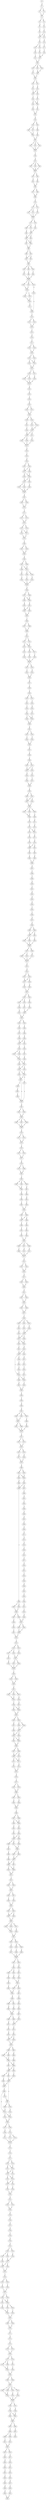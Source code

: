 strict digraph  {
	S0 -> S1 [ label = G ];
	S1 -> S2 [ label = C ];
	S1 -> S3 [ label = T ];
	S2 -> S4 [ label = C ];
	S3 -> S4 [ label = C ];
	S4 -> S5 [ label = C ];
	S4 -> S6 [ label = G ];
	S5 -> S7 [ label = G ];
	S6 -> S8 [ label = T ];
	S7 -> S9 [ label = C ];
	S8 -> S10 [ label = T ];
	S9 -> S11 [ label = G ];
	S10 -> S12 [ label = A ];
	S10 -> S11 [ label = G ];
	S11 -> S13 [ label = C ];
	S12 -> S14 [ label = G ];
	S13 -> S15 [ label = C ];
	S13 -> S16 [ label = A ];
	S14 -> S17 [ label = T ];
	S15 -> S18 [ label = G ];
	S16 -> S19 [ label = A ];
	S17 -> S20 [ label = T ];
	S18 -> S21 [ label = C ];
	S19 -> S22 [ label = A ];
	S20 -> S22 [ label = A ];
	S21 -> S23 [ label = T ];
	S22 -> S23 [ label = T ];
	S23 -> S24 [ label = C ];
	S23 -> S25 [ label = A ];
	S23 -> S26 [ label = G ];
	S24 -> S27 [ label = G ];
	S25 -> S28 [ label = A ];
	S26 -> S28 [ label = A ];
	S27 -> S29 [ label = A ];
	S28 -> S29 [ label = A ];
	S29 -> S30 [ label = C ];
	S29 -> S31 [ label = T ];
	S30 -> S32 [ label = A ];
	S31 -> S33 [ label = G ];
	S32 -> S34 [ label = G ];
	S33 -> S35 [ label = C ];
	S33 -> S34 [ label = G ];
	S34 -> S36 [ label = C ];
	S35 -> S37 [ label = T ];
	S36 -> S38 [ label = G ];
	S36 -> S39 [ label = C ];
	S37 -> S39 [ label = C ];
	S38 -> S40 [ label = C ];
	S39 -> S41 [ label = A ];
	S40 -> S42 [ label = C ];
	S41 -> S42 [ label = C ];
	S42 -> S43 [ label = A ];
	S43 -> S44 [ label = C ];
	S43 -> S45 [ label = G ];
	S44 -> S46 [ label = G ];
	S44 -> S47 [ label = C ];
	S45 -> S48 [ label = T ];
	S46 -> S49 [ label = C ];
	S47 -> S49 [ label = C ];
	S48 -> S50 [ label = T ];
	S49 -> S51 [ label = C ];
	S50 -> S51 [ label = C ];
	S51 -> S52 [ label = G ];
	S51 -> S53 [ label = T ];
	S51 -> S54 [ label = C ];
	S52 -> S55 [ label = C ];
	S53 -> S55 [ label = C ];
	S54 -> S55 [ label = C ];
	S55 -> S56 [ label = T ];
	S56 -> S57 [ label = G ];
	S57 -> S58 [ label = G ];
	S57 -> S59 [ label = A ];
	S57 -> S60 [ label = C ];
	S58 -> S61 [ label = A ];
	S59 -> S61 [ label = A ];
	S60 -> S61 [ label = A ];
	S61 -> S62 [ label = C ];
	S61 -> S63 [ label = G ];
	S62 -> S64 [ label = G ];
	S63 -> S65 [ label = A ];
	S64 -> S66 [ label = G ];
	S65 -> S66 [ label = G ];
	S66 -> S67 [ label = C ];
	S66 -> S68 [ label = A ];
	S67 -> S69 [ label = A ];
	S68 -> S69 [ label = A ];
	S69 -> S70 [ label = T ];
	S70 -> S71 [ label = C ];
	S70 -> S72 [ label = T ];
	S71 -> S73 [ label = G ];
	S71 -> S74 [ label = C ];
	S72 -> S75 [ label = T ];
	S73 -> S76 [ label = T ];
	S74 -> S76 [ label = T ];
	S75 -> S76 [ label = T ];
	S76 -> S77 [ label = G ];
	S76 -> S78 [ label = C ];
	S77 -> S79 [ label = G ];
	S77 -> S80 [ label = A ];
	S78 -> S81 [ label = T ];
	S79 -> S82 [ label = C ];
	S80 -> S83 [ label = A ];
	S81 -> S82 [ label = C ];
	S82 -> S84 [ label = G ];
	S82 -> S85 [ label = T ];
	S83 -> S85 [ label = T ];
	S84 -> S86 [ label = G ];
	S85 -> S87 [ label = T ];
	S85 -> S86 [ label = G ];
	S86 -> S88 [ label = C ];
	S87 -> S88 [ label = C ];
	S88 -> S89 [ label = G ];
	S88 -> S90 [ label = T ];
	S89 -> S91 [ label = C ];
	S90 -> S91 [ label = C ];
	S90 -> S92 [ label = A ];
	S91 -> S93 [ label = T ];
	S92 -> S93 [ label = T ];
	S93 -> S94 [ label = G ];
	S93 -> S95 [ label = T ];
	S93 -> S96 [ label = C ];
	S94 -> S97 [ label = A ];
	S95 -> S98 [ label = C ];
	S96 -> S99 [ label = T ];
	S97 -> S100 [ label = C ];
	S98 -> S100 [ label = C ];
	S99 -> S100 [ label = C ];
	S100 -> S101 [ label = G ];
	S100 -> S102 [ label = C ];
	S100 -> S103 [ label = T ];
	S101 -> S104 [ label = G ];
	S102 -> S105 [ label = A ];
	S103 -> S104 [ label = G ];
	S104 -> S106 [ label = G ];
	S104 -> S107 [ label = A ];
	S105 -> S108 [ label = A ];
	S106 -> S109 [ label = G ];
	S107 -> S109 [ label = G ];
	S108 -> S110 [ label = C ];
	S109 -> S111 [ label = G ];
	S110 -> S112 [ label = G ];
	S110 -> S113 [ label = A ];
	S111 -> S108 [ label = A ];
	S112 -> S114 [ label = T ];
	S113 -> S114 [ label = T ];
	S114 -> S115 [ label = C ];
	S115 -> S116 [ label = A ];
	S116 -> S117 [ label = C ];
	S117 -> S118 [ label = C ];
	S117 -> S119 [ label = G ];
	S118 -> S120 [ label = T ];
	S119 -> S120 [ label = T ];
	S120 -> S121 [ label = A ];
	S120 -> S122 [ label = T ];
	S121 -> S123 [ label = C ];
	S121 -> S124 [ label = T ];
	S122 -> S123 [ label = C ];
	S123 -> S125 [ label = A ];
	S124 -> S125 [ label = A ];
	S125 -> S126 [ label = C ];
	S125 -> S127 [ label = T ];
	S126 -> S128 [ label = C ];
	S126 -> S129 [ label = T ];
	S127 -> S130 [ label = G ];
	S128 -> S131 [ label = G ];
	S129 -> S131 [ label = G ];
	S130 -> S131 [ label = G ];
	S131 -> S132 [ label = G ];
	S132 -> S133 [ label = C ];
	S133 -> S134 [ label = T ];
	S134 -> S135 [ label = G ];
	S135 -> S136 [ label = C ];
	S135 -> S137 [ label = T ];
	S136 -> S138 [ label = G ];
	S137 -> S138 [ label = G ];
	S138 -> S139 [ label = G ];
	S138 -> S140 [ label = C ];
	S139 -> S141 [ label = C ];
	S140 -> S142 [ label = A ];
	S140 -> S143 [ label = G ];
	S141 -> S144 [ label = C ];
	S142 -> S145 [ label = A ];
	S143 -> S145 [ label = A ];
	S144 -> S146 [ label = G ];
	S145 -> S147 [ label = A ];
	S145 -> S146 [ label = G ];
	S146 -> S148 [ label = C ];
	S146 -> S149 [ label = A ];
	S147 -> S150 [ label = G ];
	S148 -> S151 [ label = T ];
	S149 -> S151 [ label = T ];
	S150 -> S151 [ label = T ];
	S151 -> S152 [ label = G ];
	S152 -> S153 [ label = T ];
	S153 -> S154 [ label = G ];
	S154 -> S155 [ label = C ];
	S154 -> S156 [ label = G ];
	S155 -> S157 [ label = C ];
	S156 -> S158 [ label = A ];
	S156 -> S157 [ label = C ];
	S157 -> S159 [ label = G ];
	S157 -> S160 [ label = T ];
	S158 -> S160 [ label = T ];
	S159 -> S161 [ label = C ];
	S160 -> S162 [ label = T ];
	S160 -> S161 [ label = C ];
	S161 -> S163 [ label = C ];
	S161 -> S164 [ label = T ];
	S162 -> S165 [ label = G ];
	S163 -> S166 [ label = G ];
	S164 -> S166 [ label = G ];
	S165 -> S166 [ label = G ];
	S166 -> S167 [ label = A ];
	S167 -> S168 [ label = G ];
	S167 -> S169 [ label = A ];
	S168 -> S170 [ label = C ];
	S169 -> S170 [ label = C ];
	S170 -> S171 [ label = T ];
	S171 -> S172 [ label = G ];
	S171 -> S173 [ label = A ];
	S172 -> S174 [ label = G ];
	S173 -> S174 [ label = G ];
	S174 -> S175 [ label = A ];
	S174 -> S176 [ label = G ];
	S175 -> S177 [ label = C ];
	S175 -> S178 [ label = A ];
	S176 -> S177 [ label = C ];
	S177 -> S179 [ label = A ];
	S178 -> S179 [ label = A ];
	S179 -> S180 [ label = C ];
	S180 -> S181 [ label = G ];
	S180 -> S182 [ label = A ];
	S181 -> S183 [ label = G ];
	S182 -> S183 [ label = G ];
	S183 -> S184 [ label = A ];
	S184 -> S185 [ label = C ];
	S184 -> S186 [ label = T ];
	S185 -> S187 [ label = G ];
	S185 -> S188 [ label = A ];
	S186 -> S187 [ label = G ];
	S187 -> S189 [ label = C ];
	S187 -> S190 [ label = A ];
	S188 -> S191 [ label = G ];
	S189 -> S192 [ label = T ];
	S190 -> S193 [ label = G ];
	S191 -> S194 [ label = A ];
	S192 -> S195 [ label = A ];
	S193 -> S195 [ label = A ];
	S194 -> S195 [ label = A ];
	S195 -> S196 [ label = A ];
	S196 -> S197 [ label = C ];
	S196 -> S198 [ label = T ];
	S197 -> S199 [ label = G ];
	S197 -> S200 [ label = A ];
	S198 -> S199 [ label = G ];
	S199 -> S201 [ label = G ];
	S200 -> S202 [ label = A ];
	S201 -> S203 [ label = C ];
	S201 -> S204 [ label = G ];
	S202 -> S204 [ label = G ];
	S203 -> S205 [ label = A ];
	S204 -> S205 [ label = A ];
	S205 -> S206 [ label = T ];
	S206 -> S207 [ label = C ];
	S206 -> S208 [ label = T ];
	S207 -> S209 [ label = T ];
	S208 -> S209 [ label = T ];
	S209 -> S210 [ label = A ];
	S210 -> S211 [ label = C ];
	S210 -> S212 [ label = T ];
	S211 -> S213 [ label = C ];
	S211 -> S214 [ label = A ];
	S212 -> S214 [ label = A ];
	S213 -> S215 [ label = T ];
	S214 -> S216 [ label = A ];
	S214 -> S217 [ label = G ];
	S215 -> S218 [ label = C ];
	S216 -> S219 [ label = A ];
	S217 -> S220 [ label = T ];
	S218 -> S221 [ label = C ];
	S219 -> S221 [ label = C ];
	S220 -> S221 [ label = C ];
	S221 -> S222 [ label = C ];
	S221 -> S223 [ label = A ];
	S222 -> S224 [ label = C ];
	S223 -> S225 [ label = G ];
	S224 -> S226 [ label = T ];
	S225 -> S226 [ label = T ];
	S226 -> S227 [ label = G ];
	S227 -> S228 [ label = T ];
	S228 -> S229 [ label = T ];
	S229 -> S230 [ label = A ];
	S229 -> S231 [ label = T ];
	S230 -> S232 [ label = C ];
	S231 -> S233 [ label = T ];
	S232 -> S234 [ label = C ];
	S233 -> S235 [ label = A ];
	S234 -> S236 [ label = C ];
	S235 -> S237 [ label = G ];
	S236 -> S238 [ label = T ];
	S236 -> S239 [ label = C ];
	S237 -> S239 [ label = C ];
	S238 -> S240 [ label = T ];
	S239 -> S240 [ label = T ];
	S240 -> S241 [ label = G ];
	S241 -> S242 [ label = C ];
	S241 -> S243 [ label = T ];
	S242 -> S244 [ label = C ];
	S243 -> S245 [ label = T ];
	S244 -> S246 [ label = T ];
	S245 -> S246 [ label = T ];
	S246 -> S247 [ label = G ];
	S247 -> S248 [ label = C ];
	S248 -> S249 [ label = C ];
	S249 -> S250 [ label = T ];
	S249 -> S251 [ label = A ];
	S250 -> S252 [ label = C ];
	S251 -> S253 [ label = T ];
	S251 -> S252 [ label = C ];
	S252 -> S254 [ label = A ];
	S253 -> S255 [ label = G ];
	S254 -> S256 [ label = C ];
	S255 -> S257 [ label = T ];
	S256 -> S258 [ label = A ];
	S257 -> S258 [ label = A ];
	S258 -> S259 [ label = C ];
	S259 -> S260 [ label = C ];
	S259 -> S261 [ label = T ];
	S260 -> S262 [ label = G ];
	S261 -> S263 [ label = A ];
	S261 -> S262 [ label = G ];
	S262 -> S264 [ label = C ];
	S263 -> S264 [ label = C ];
	S264 -> S265 [ label = C ];
	S264 -> S266 [ label = A ];
	S264 -> S267 [ label = T ];
	S265 -> S268 [ label = G ];
	S266 -> S269 [ label = A ];
	S267 -> S268 [ label = G ];
	S268 -> S270 [ label = T ];
	S269 -> S271 [ label = A ];
	S270 -> S272 [ label = C ];
	S271 -> S273 [ label = G ];
	S272 -> S274 [ label = C ];
	S272 -> S275 [ label = A ];
	S273 -> S275 [ label = A ];
	S274 -> S276 [ label = G ];
	S275 -> S277 [ label = A ];
	S276 -> S278 [ label = C ];
	S277 -> S279 [ label = A ];
	S278 -> S280 [ label = C ];
	S279 -> S281 [ label = A ];
	S279 -> S280 [ label = C ];
	S280 -> S282 [ label = G ];
	S281 -> S283 [ label = T ];
	S282 -> S284 [ label = C ];
	S283 -> S285 [ label = A ];
	S284 -> S286 [ label = T ];
	S285 -> S286 [ label = T ];
	S286 -> S287 [ label = A ];
	S287 -> S288 [ label = C ];
	S288 -> S289 [ label = T ];
	S289 -> S290 [ label = A ];
	S290 -> S291 [ label = C ];
	S291 -> S292 [ label = A ];
	S292 -> S293 [ label = G ];
	S293 -> S294 [ label = G ];
	S294 -> S295 [ label = C ];
	S295 -> S296 [ label = C ];
	S296 -> S297 [ label = A ];
	S297 -> S298 [ label = G ];
	S298 -> S299 [ label = G ];
	S298 -> S300 [ label = C ];
	S299 -> S301 [ label = T ];
	S300 -> S301 [ label = T ];
	S300 -> S302 [ label = C ];
	S301 -> S303 [ label = G ];
	S301 -> S304 [ label = T ];
	S302 -> S305 [ label = C ];
	S303 -> S306 [ label = T ];
	S304 -> S306 [ label = T ];
	S305 -> S306 [ label = T ];
	S306 -> S307 [ label = G ];
	S306 -> S308 [ label = A ];
	S307 -> S309 [ label = C ];
	S307 -> S310 [ label = T ];
	S308 -> S311 [ label = A ];
	S309 -> S312 [ label = T ];
	S310 -> S312 [ label = T ];
	S311 -> S312 [ label = T ];
	S312 -> S313 [ label = G ];
	S313 -> S314 [ label = A ];
	S314 -> S315 [ label = G ];
	S314 -> S316 [ label = C ];
	S315 -> S317 [ label = A ];
	S316 -> S318 [ label = C ];
	S316 -> S317 [ label = A ];
	S317 -> S319 [ label = G ];
	S318 -> S320 [ label = A ];
	S319 -> S321 [ label = T ];
	S320 -> S321 [ label = T ];
	S321 -> S322 [ label = G ];
	S321 -> S323 [ label = A ];
	S322 -> S324 [ label = T ];
	S322 -> S325 [ label = A ];
	S323 -> S326 [ label = G ];
	S324 -> S327 [ label = G ];
	S325 -> S328 [ label = A ];
	S326 -> S329 [ label = C ];
	S327 -> S330 [ label = T ];
	S328 -> S331 [ label = G ];
	S329 -> S330 [ label = T ];
	S330 -> S332 [ label = G ];
	S331 -> S332 [ label = G ];
	S332 -> S333 [ label = G ];
	S332 -> S334 [ label = A ];
	S333 -> S335 [ label = G ];
	S334 -> S336 [ label = T ];
	S335 -> S337 [ label = C ];
	S336 -> S338 [ label = G ];
	S337 -> S339 [ label = A ];
	S338 -> S340 [ label = G ];
	S339 -> S341 [ label = G ];
	S340 -> S342 [ label = A ];
	S340 -> S341 [ label = G ];
	S341 -> S343 [ label = G ];
	S342 -> S344 [ label = C ];
	S343 -> S345 [ label = G ];
	S343 -> S346 [ label = A ];
	S344 -> S347 [ label = T ];
	S345 -> S348 [ label = C ];
	S346 -> S348 [ label = C ];
	S347 -> S349 [ label = A ];
	S348 -> S350 [ label = A ];
	S348 -> S351 [ label = T ];
	S349 -> S351 [ label = T ];
	S350 -> S352 [ label = G ];
	S351 -> S353 [ label = C ];
	S351 -> S352 [ label = G ];
	S352 -> S354 [ label = C ];
	S352 -> S355 [ label = T ];
	S353 -> S355 [ label = T ];
	S354 -> S356 [ label = A ];
	S355 -> S356 [ label = A ];
	S355 -> S357 [ label = G ];
	S356 -> S358 [ label = G ];
	S356 -> S359 [ label = A ];
	S357 -> S359 [ label = A ];
	S358 -> S360 [ label = C ];
	S359 -> S361 [ label = G ];
	S360 -> S362 [ label = C ];
	S361 -> S363 [ label = G ];
	S361 -> S364 [ label = C ];
	S362 -> S359 [ label = A ];
	S363 -> S365 [ label = T ];
	S364 -> S365 [ label = T ];
	S365 -> S366 [ label = G ];
	S365 -> S367 [ label = C ];
	S365 -> S368 [ label = T ];
	S366 -> S369 [ label = T ];
	S367 -> S369 [ label = T ];
	S368 -> S369 [ label = T ];
	S369 -> S370 [ label = G ];
	S370 -> S371 [ label = T ];
	S370 -> S372 [ label = C ];
	S371 -> S373 [ label = G ];
	S372 -> S373 [ label = G ];
	S373 -> S374 [ label = T ];
	S374 -> S375 [ label = T ];
	S374 -> S376 [ label = C ];
	S375 -> S377 [ label = C ];
	S376 -> S377 [ label = C ];
	S377 -> S378 [ label = A ];
	S378 -> S379 [ label = G ];
	S378 -> S380 [ label = T ];
	S379 -> S381 [ label = G ];
	S380 -> S381 [ label = G ];
	S381 -> S382 [ label = T ];
	S382 -> S383 [ label = T ];
	S382 -> S384 [ label = A ];
	S382 -> S385 [ label = G ];
	S383 -> S386 [ label = C ];
	S384 -> S387 [ label = G ];
	S385 -> S386 [ label = C ];
	S386 -> S388 [ label = C ];
	S387 -> S389 [ label = G ];
	S388 -> S390 [ label = T ];
	S389 -> S391 [ label = A ];
	S390 -> S392 [ label = C ];
	S391 -> S393 [ label = T ];
	S392 -> S394 [ label = C ];
	S393 -> S394 [ label = C ];
	S394 -> S395 [ label = T ];
	S394 -> S396 [ label = A ];
	S395 -> S397 [ label = G ];
	S396 -> S398 [ label = A ];
	S396 -> S397 [ label = G ];
	S397 -> S399 [ label = T ];
	S398 -> S400 [ label = A ];
	S399 -> S401 [ label = T ];
	S400 -> S402 [ label = G ];
	S401 -> S403 [ label = C ];
	S402 -> S404 [ label = G ];
	S403 -> S405 [ label = T ];
	S404 -> S405 [ label = T ];
	S405 -> S406 [ label = C ];
	S405 -> S407 [ label = G ];
	S405 -> S408 [ label = T ];
	S406 -> S409 [ label = C ];
	S407 -> S410 [ label = A ];
	S408 -> S411 [ label = G ];
	S409 -> S412 [ label = T ];
	S410 -> S412 [ label = T ];
	S411 -> S412 [ label = T ];
	S412 -> S413 [ label = G ];
	S413 -> S414 [ label = C ];
	S413 -> S415 [ label = G ];
	S414 -> S416 [ label = A ];
	S415 -> S416 [ label = A ];
	S416 -> S417 [ label = G ];
	S417 -> S418 [ label = C ];
	S417 -> S419 [ label = A ];
	S418 -> S420 [ label = A ];
	S419 -> S420 [ label = A ];
	S420 -> S421 [ label = G ];
	S421 -> S422 [ label = G ];
	S421 -> S423 [ label = A ];
	S422 -> S424 [ label = T ];
	S423 -> S424 [ label = T ];
	S424 -> S425 [ label = C ];
	S424 -> S426 [ label = T ];
	S425 -> S427 [ label = C ];
	S426 -> S427 [ label = C ];
	S427 -> S428 [ label = T ];
	S428 -> S429 [ label = C ];
	S428 -> S430 [ label = T ];
	S428 -> S431 [ label = G ];
	S429 -> S432 [ label = G ];
	S430 -> S433 [ label = C ];
	S431 -> S434 [ label = T ];
	S432 -> S435 [ label = A ];
	S433 -> S436 [ label = T ];
	S434 -> S436 [ label = T ];
	S435 -> S437 [ label = G ];
	S436 -> S438 [ label = C ];
	S436 -> S437 [ label = G ];
	S437 -> S439 [ label = G ];
	S437 -> S440 [ label = A ];
	S438 -> S440 [ label = A ];
	S439 -> S441 [ label = C ];
	S440 -> S442 [ label = A ];
	S441 -> S443 [ label = T ];
	S442 -> S444 [ label = C ];
	S442 -> S443 [ label = T ];
	S443 -> S445 [ label = C ];
	S443 -> S446 [ label = A ];
	S444 -> S447 [ label = A ];
	S445 -> S448 [ label = C ];
	S445 -> S449 [ label = C ];
	S446 -> S450 [ label = T ];
	S447 -> S451 [ label = T ];
	S448 -> S452 [ label = A ];
	S449 -> S453 [ label = T ];
	S450 -> S454 [ label = G ];
	S451 -> S455 [ label = T ];
	S452 -> S456 [ label = C ];
	S453 -> S456 [ label = C ];
	S454 -> S445 [ label = C ];
	S455 -> S457 [ label = T ];
	S456 -> S458 [ label = C ];
	S457 -> S449 [ label = C ];
	S458 -> S459 [ label = T ];
	S459 -> S460 [ label = G ];
	S460 -> S461 [ label = A ];
	S461 -> S462 [ label = T ];
	S461 -> S463 [ label = C ];
	S461 -> S464 [ label = G ];
	S462 -> S465 [ label = C ];
	S463 -> S466 [ label = T ];
	S464 -> S465 [ label = C ];
	S465 -> S467 [ label = A ];
	S465 -> S468 [ label = T ];
	S466 -> S469 [ label = G ];
	S467 -> S470 [ label = G ];
	S468 -> S470 [ label = G ];
	S469 -> S470 [ label = G ];
	S470 -> S471 [ label = C ];
	S471 -> S472 [ label = T ];
	S471 -> S473 [ label = C ];
	S472 -> S474 [ label = C ];
	S473 -> S474 [ label = C ];
	S474 -> S475 [ label = C ];
	S474 -> S476 [ label = A ];
	S475 -> S477 [ label = A ];
	S476 -> S478 [ label = G ];
	S477 -> S479 [ label = C ];
	S478 -> S479 [ label = C ];
	S479 -> S480 [ label = A ];
	S480 -> S481 [ label = G ];
	S480 -> S482 [ label = A ];
	S481 -> S483 [ label = G ];
	S481 -> S484 [ label = A ];
	S482 -> S483 [ label = G ];
	S483 -> S485 [ label = A ];
	S484 -> S486 [ label = G ];
	S485 -> S487 [ label = G ];
	S485 -> S488 [ label = T ];
	S486 -> S488 [ label = T ];
	S487 -> S489 [ label = C ];
	S488 -> S490 [ label = T ];
	S489 -> S491 [ label = A ];
	S490 -> S492 [ label = A ];
	S490 -> S493 [ label = G ];
	S491 -> S494 [ label = C ];
	S492 -> S495 [ label = T ];
	S493 -> S495 [ label = T ];
	S494 -> S496 [ label = A ];
	S495 -> S497 [ label = A ];
	S495 -> S498 [ label = C ];
	S496 -> S499 [ label = G ];
	S497 -> S500 [ label = G ];
	S498 -> S501 [ label = G ];
	S499 -> S502 [ label = G ];
	S500 -> S503 [ label = C ];
	S501 -> S504 [ label = C ];
	S501 -> S505 [ label = G ];
	S502 -> S506 [ label = T ];
	S503 -> S507 [ label = C ];
	S504 -> S508 [ label = T ];
	S505 -> S508 [ label = T ];
	S506 -> S509 [ label = G ];
	S507 -> S510 [ label = C ];
	S508 -> S510 [ label = C ];
	S509 -> S511 [ label = A ];
	S510 -> S512 [ label = C ];
	S511 -> S513 [ label = G ];
	S512 -> S514 [ label = A ];
	S512 -> S515 [ label = G ];
	S513 -> S516 [ label = G ];
	S514 -> S517 [ label = G ];
	S514 -> S518 [ label = T ];
	S515 -> S519 [ label = C ];
	S516 -> S520 [ label = T ];
	S517 -> S521 [ label = G ];
	S518 -> S522 [ label = C ];
	S519 -> S522 [ label = C ];
	S520 -> S523 [ label = G ];
	S521 -> S524 [ label = A ];
	S522 -> S525 [ label = C ];
	S522 -> S526 [ label = T ];
	S523 -> S527 [ label = T ];
	S524 -> S528 [ label = T ];
	S525 -> S528 [ label = T ];
	S526 -> S528 [ label = T ];
	S527 -> S529 [ label = G ];
	S528 -> S530 [ label = C ];
	S529 -> S531 [ label = C ];
	S530 -> S532 [ label = G ];
	S530 -> S533 [ label = T ];
	S531 -> S534 [ label = T ];
	S532 -> S535 [ label = G ];
	S533 -> S535 [ label = G ];
	S534 -> S536 [ label = C ];
	S535 -> S537 [ label = A ];
	S536 -> S538 [ label = A ];
	S537 -> S539 [ label = A ];
	S537 -> S540 [ label = G ];
	S537 -> S541 [ label = C ];
	S538 -> S542 [ label = C ];
	S539 -> S543 [ label = G ];
	S540 -> S543 [ label = G ];
	S541 -> S544 [ label = A ];
	S542 -> S545 [ label = C ];
	S543 -> S546 [ label = T ];
	S544 -> S547 [ label = G ];
	S545 -> S548 [ label = C ];
	S546 -> S549 [ label = G ];
	S546 -> S550 [ label = C ];
	S547 -> S549 [ label = G ];
	S548 -> S551 [ label = G ];
	S549 -> S552 [ label = A ];
	S550 -> S552 [ label = A ];
	S551 -> S553 [ label = C ];
	S552 -> S554 [ label = A ];
	S552 -> S555 [ label = C ];
	S553 -> S556 [ label = A ];
	S554 -> S557 [ label = G ];
	S555 -> S558 [ label = C ];
	S555 -> S559 [ label = A ];
	S556 -> S501 [ label = G ];
	S557 -> S560 [ label = C ];
	S558 -> S561 [ label = T ];
	S559 -> S561 [ label = T ];
	S560 -> S562 [ label = A ];
	S561 -> S562 [ label = A ];
	S561 -> S563 [ label = T ];
	S562 -> S564 [ label = G ];
	S562 -> S565 [ label = T ];
	S563 -> S565 [ label = T ];
	S564 -> S566 [ label = G ];
	S565 -> S566 [ label = G ];
	S566 -> S567 [ label = T ];
	S566 -> S568 [ label = G ];
	S567 -> S569 [ label = C ];
	S568 -> S569 [ label = C ];
	S568 -> S570 [ label = A ];
	S569 -> S571 [ label = C ];
	S569 -> S572 [ label = T ];
	S570 -> S571 [ label = C ];
	S571 -> S573 [ label = A ];
	S572 -> S574 [ label = T ];
	S573 -> S575 [ label = G ];
	S574 -> S575 [ label = G ];
	S575 -> S576 [ label = G ];
	S576 -> S577 [ label = T ];
	S577 -> S578 [ label = G ];
	S577 -> S579 [ label = T ];
	S578 -> S580 [ label = G ];
	S579 -> S580 [ label = G ];
	S580 -> S581 [ label = C ];
	S580 -> S582 [ label = T ];
	S581 -> S583 [ label = A ];
	S582 -> S584 [ label = G ];
	S583 -> S585 [ label = G ];
	S584 -> S585 [ label = G ];
	S585 -> S586 [ label = C ];
	S586 -> S587 [ label = A ];
	S586 -> S588 [ label = T ];
	S587 -> S589 [ label = C ];
	S587 -> S590 [ label = G ];
	S588 -> S590 [ label = G ];
	S589 -> S591 [ label = G ];
	S590 -> S592 [ label = A ];
	S591 -> S593 [ label = G ];
	S592 -> S594 [ label = C ];
	S593 -> S595 [ label = A ];
	S594 -> S596 [ label = G ];
	S594 -> S595 [ label = A ];
	S595 -> S597 [ label = A ];
	S595 -> S598 [ label = C ];
	S596 -> S599 [ label = T ];
	S597 -> S600 [ label = G ];
	S598 -> S601 [ label = A ];
	S599 -> S600 [ label = G ];
	S600 -> S602 [ label = A ];
	S600 -> S603 [ label = C ];
	S601 -> S604 [ label = T ];
	S602 -> S605 [ label = T ];
	S603 -> S605 [ label = T ];
	S604 -> S606 [ label = G ];
	S605 -> S607 [ label = T ];
	S605 -> S608 [ label = C ];
	S606 -> S608 [ label = C ];
	S607 -> S609 [ label = C ];
	S608 -> S609 [ label = C ];
	S608 -> S610 [ label = T ];
	S609 -> S611 [ label = A ];
	S610 -> S611 [ label = A ];
	S611 -> S612 [ label = C ];
	S612 -> S613 [ label = G ];
	S612 -> S614 [ label = T ];
	S613 -> S615 [ label = C ];
	S614 -> S615 [ label = C ];
	S615 -> S616 [ label = T ];
	S615 -> S617 [ label = C ];
	S616 -> S618 [ label = C ];
	S617 -> S619 [ label = T ];
	S618 -> S620 [ label = T ];
	S619 -> S620 [ label = T ];
	S620 -> S621 [ label = C ];
	S620 -> S622 [ label = G ];
	S621 -> S623 [ label = C ];
	S622 -> S624 [ label = T ];
	S622 -> S623 [ label = C ];
	S623 -> S625 [ label = T ];
	S624 -> S625 [ label = T ];
	S625 -> S626 [ label = C ];
	S625 -> S627 [ label = G ];
	S625 -> S628 [ label = T ];
	S626 -> S629 [ label = T ];
	S627 -> S630 [ label = G ];
	S628 -> S629 [ label = T ];
	S629 -> S631 [ label = C ];
	S630 -> S631 [ label = C ];
	S631 -> S632 [ label = C ];
	S631 -> S633 [ label = A ];
	S632 -> S634 [ label = C ];
	S633 -> S635 [ label = G ];
	S633 -> S636 [ label = A ];
	S634 -> S637 [ label = T ];
	S635 -> S638 [ label = C ];
	S636 -> S639 [ label = A ];
	S637 -> S640 [ label = C ];
	S638 -> S640 [ label = C ];
	S639 -> S640 [ label = C ];
	S640 -> S641 [ label = C ];
	S640 -> S642 [ label = T ];
	S641 -> S643 [ label = C ];
	S642 -> S644 [ label = G ];
	S643 -> S645 [ label = G ];
	S643 -> S646 [ label = T ];
	S644 -> S647 [ label = C ];
	S645 -> S648 [ label = A ];
	S646 -> S649 [ label = T ];
	S647 -> S650 [ label = G ];
	S648 -> S651 [ label = G ];
	S649 -> S652 [ label = C ];
	S650 -> S651 [ label = G ];
	S651 -> S653 [ label = G ];
	S651 -> S654 [ label = A ];
	S652 -> S655 [ label = C ];
	S653 -> S656 [ label = A ];
	S654 -> S657 [ label = G ];
	S655 -> S656 [ label = A ];
	S656 -> S658 [ label = A ];
	S657 -> S659 [ label = C ];
	S658 -> S660 [ label = G ];
	S658 -> S661 [ label = C ];
	S659 -> S662 [ label = A ];
	S660 -> S663 [ label = G ];
	S661 -> S664 [ label = T ];
	S662 -> S665 [ label = C ];
	S663 -> S666 [ label = A ];
	S664 -> S666 [ label = A ];
	S665 -> S667 [ label = C ];
	S666 -> S668 [ label = G ];
	S666 -> S669 [ label = C ];
	S667 -> S670 [ label = T ];
	S668 -> S671 [ label = G ];
	S669 -> S672 [ label = T ];
	S670 -> S672 [ label = T ];
	S671 -> S673 [ label = T ];
	S672 -> S674 [ label = G ];
	S673 -> S675 [ label = G ];
	S674 -> S676 [ label = C ];
	S675 -> S677 [ label = G ];
	S676 -> S677 [ label = G ];
	S676 -> S678 [ label = C ];
	S677 -> S679 [ label = T ];
	S678 -> S679 [ label = T ];
	S679 -> S680 [ label = C ];
	S679 -> S681 [ label = G ];
	S680 -> S682 [ label = G ];
	S680 -> S683 [ label = C ];
	S681 -> S684 [ label = A ];
	S682 -> S685 [ label = T ];
	S683 -> S685 [ label = T ];
	S684 -> S686 [ label = C ];
	S685 -> S687 [ label = C ];
	S685 -> S688 [ label = G ];
	S686 -> S688 [ label = G ];
	S687 -> S689 [ label = A ];
	S688 -> S689 [ label = A ];
	S688 -> S690 [ label = C ];
	S689 -> S691 [ label = C ];
	S689 -> S692 [ label = A ];
	S690 -> S693 [ label = T ];
	S691 -> S694 [ label = C ];
	S692 -> S695 [ label = G ];
	S693 -> S694 [ label = C ];
	S694 -> S696 [ label = G ];
	S694 -> S697 [ label = C ];
	S695 -> S696 [ label = G ];
	S696 -> S698 [ label = T ];
	S697 -> S699 [ label = A ];
	S697 -> S700 [ label = G ];
	S698 -> S701 [ label = G ];
	S698 -> S702 [ label = G ];
	S699 -> S701 [ label = G ];
	S700 -> S703 [ label = A ];
	S701 -> S704 [ label = C ];
	S701 -> S705 [ label = A ];
	S702 -> S697 [ label = C ];
	S703 -> S705 [ label = A ];
	S704 -> S706 [ label = G ];
	S705 -> S706 [ label = G ];
	S706 -> S707 [ label = G ];
	S706 -> S708 [ label = C ];
	S707 -> S709 [ label = A ];
	S708 -> S710 [ label = C ];
	S709 -> S711 [ label = G ];
	S710 -> S712 [ label = T ];
	S710 -> S713 [ label = A ];
	S711 -> S714 [ label = C ];
	S712 -> S714 [ label = C ];
	S713 -> S714 [ label = C ];
	S714 -> S715 [ label = T ];
	S715 -> S716 [ label = T ];
	S716 -> S717 [ label = C ];
	S717 -> S718 [ label = C ];
	S717 -> S719 [ label = G ];
	S718 -> S720 [ label = T ];
	S718 -> S721 [ label = A ];
	S719 -> S720 [ label = T ];
	S720 -> S722 [ label = C ];
	S720 -> S723 [ label = G ];
	S721 -> S723 [ label = G ];
	S722 -> S724 [ label = T ];
	S723 -> S724 [ label = T ];
	S723 -> S725 [ label = C ];
	S724 -> S726 [ label = G ];
	S724 -> S727 [ label = T ];
	S725 -> S727 [ label = T ];
	S726 -> S728 [ label = C ];
	S727 -> S729 [ label = G ];
	S728 -> S730 [ label = G ];
	S729 -> S730 [ label = G ];
	S730 -> S731 [ label = A ];
	S731 -> S732 [ label = T ];
	S731 -> S733 [ label = G ];
	S732 -> S734 [ label = G ];
	S733 -> S734 [ label = G ];
	S734 -> S735 [ label = A ];
	S735 -> S736 [ label = A ];
	S736 -> S737 [ label = A ];
	S737 -> S738 [ label = A ];
	S738 -> S739 [ label = C ];
	S739 -> S740 [ label = A ];
	S740 -> S741 [ label = G ];
	S741 -> S742 [ label = C ];
	S741 -> S743 [ label = T ];
	S742 -> S744 [ label = C ];
	S742 -> S745 [ label = T ];
	S743 -> S746 [ label = A ];
	S744 -> S747 [ label = T ];
	S745 -> S748 [ label = A ];
	S746 -> S747 [ label = T ];
	S747 -> S749 [ label = T ];
	S747 -> S750 [ label = C ];
	S748 -> S750 [ label = C ];
	S749 -> S751 [ label = C ];
	S750 -> S751 [ label = C ];
	S751 -> S752 [ label = C ];
	S752 -> S753 [ label = G ];
	S752 -> S754 [ label = C ];
	S753 -> S755 [ label = C ];
	S754 -> S756 [ label = T ];
	S755 -> S757 [ label = T ];
	S756 -> S757 [ label = T ];
	S757 -> S758 [ label = G ];
	S757 -> S759 [ label = T ];
	S758 -> S760 [ label = G ];
	S758 -> S761 [ label = C ];
	S759 -> S760 [ label = G ];
	S760 -> S762 [ label = C ];
	S760 -> S763 [ label = G ];
	S761 -> S764 [ label = A ];
	S762 -> S765 [ label = T ];
	S763 -> S766 [ label = A ];
	S764 -> S766 [ label = A ];
	S765 -> S767 [ label = C ];
	S766 -> S767 [ label = C ];
	S767 -> S768 [ label = G ];
	S767 -> S769 [ label = A ];
	S768 -> S770 [ label = G ];
	S769 -> S770 [ label = G ];
	S770 -> S771 [ label = G ];
	S771 -> S772 [ label = A ];
	S772 -> S773 [ label = C ];
	S773 -> S774 [ label = T ];
	S773 -> S775 [ label = C ];
	S774 -> S776 [ label = T ];
	S775 -> S776 [ label = T ];
	S776 -> S777 [ label = C ];
	S776 -> S778 [ label = T ];
	S777 -> S779 [ label = A ];
	S777 -> S780 [ label = T ];
	S778 -> S781 [ label = C ];
	S779 -> S782 [ label = C ];
	S780 -> S782 [ label = C ];
	S781 -> S783 [ label = T ];
	S782 -> S784 [ label = C ];
	S783 -> S784 [ label = C ];
	S784 -> S785 [ label = C ];
	S784 -> S786 [ label = T ];
	S785 -> S787 [ label = T ];
	S786 -> S787 [ label = T ];
	S787 -> S788 [ label = C ];
	S787 -> S789 [ label = G ];
	S787 -> S790 [ label = A ];
	S787 -> S791 [ label = T ];
	S788 -> S792 [ label = C ];
	S789 -> S792 [ label = C ];
	S790 -> S793 [ label = A ];
	S791 -> S794 [ label = T ];
	S792 -> S795 [ label = T ];
	S793 -> S795 [ label = T ];
	S794 -> S795 [ label = T ];
	S795 -> S796 [ label = G ];
	S795 -> S797 [ label = C ];
	S796 -> S798 [ label = G ];
	S797 -> S799 [ label = A ];
	S798 -> S800 [ label = A ];
	S798 -> S801 [ label = G ];
	S799 -> S801 [ label = G ];
	S800 -> S802 [ label = C ];
	S801 -> S802 [ label = C ];
	S802 -> S803 [ label = C ];
	S802 -> S804 [ label = T ];
	S803 -> S806 [ label = T ];
	S804 -> S807 [ label = T ];
	S806 -> S808 [ label = C ];
	S806 -> S809 [ label = G ];
	S807 -> S810 [ label = C ];
	S808 -> S811 [ label = C ];
	S809 -> S812 [ label = T ];
	S811 -> S813 [ label = G ];
	S812 -> S813 [ label = G ];
	S813 -> S814 [ label = C ];
	S813 -> S815 [ label = T ];
	S814 -> S816 [ label = T ];
	S815 -> S817 [ label = C ];
	S816 -> S818 [ label = G ];
	S817 -> S819 [ label = C ];
	S818 -> S820 [ label = C ];
	S819 -> S821 [ label = T ];
	S820 -> S822 [ label = T ];
	S821 -> S823 [ label = C ];
	S822 -> S824 [ label = C ];
	S823 -> S825 [ label = T ];
	S824 -> S826 [ label = C ];
	S825 -> S827 [ label = G ];
	S826 -> S828 [ label = A ];
	S827 -> S829 [ label = C ];
	S828 -> S830 [ label = G ];
	S829 -> S831 [ label = T ];
	S830 -> S832 [ label = C ];
	S831 -> S832 [ label = C ];
}

